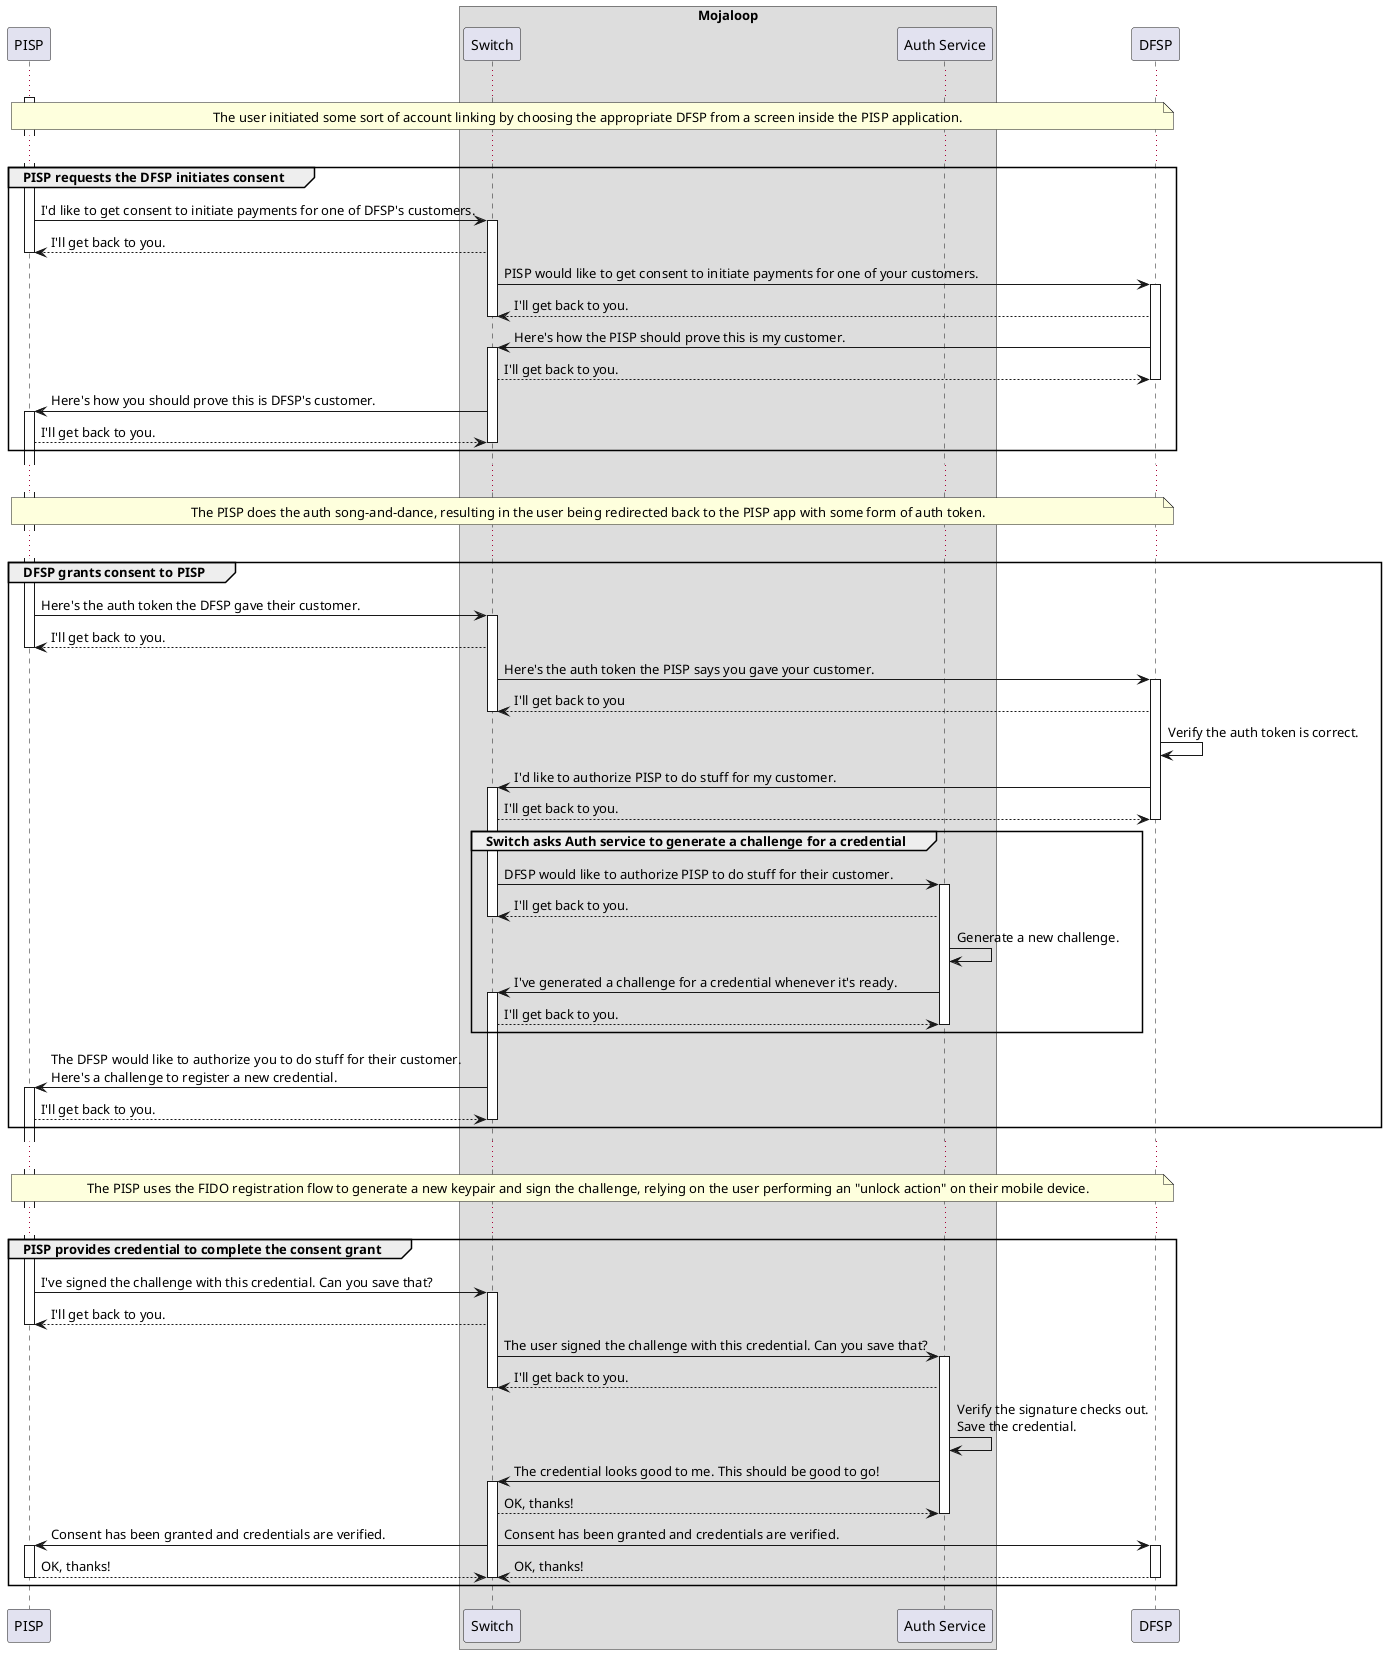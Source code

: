 @startuml

!pragma teoz true

participant "PISP" as PISP

box "Mojaloop"
    participant Switch
    participant "Auth Service" as Auth
end box

participant "DFSP" as DFSP

activate PISP

...

note over PISP, DFSP
    The user initiated some sort of account linking by choosing the appropriate DFSP from a screen inside the PISP application.
end note

...

group PISP requests the DFSP initiates consent
    PISP -> Switch ++: I'd like to get consent to initiate payments for one of DFSP's customers.
    Switch --> PISP: I'll get back to you.
    deactivate PISP

    Switch -> DFSP ++: PISP would like to get consent to initiate payments for one of your customers.
    DFSP --> Switch: I'll get back to you.
    deactivate Switch

    DFSP -> Switch ++: Here's how the PISP should prove this is my customer.
    Switch --> DFSP: I'll get back to you.
    deactivate DFSP

    Switch -> PISP ++: Here's how you should prove this is DFSP's customer.
    PISP --> Switch: I'll get back to you.
    deactivate Switch
end

...

note over PISP, DFSP
    The PISP does the auth song-and-dance, resulting in the user being redirected back to the PISP app with some form of auth token.
end note

...

group DFSP grants consent to PISP
    PISP -> Switch ++: Here's the auth token the DFSP gave their customer.
    Switch --> PISP: I'll get back to you.
    deactivate PISP

    Switch -> DFSP ++: Here's the auth token the PISP says you gave your customer.
    DFSP --> Switch: I'll get back to you
    deactivate Switch

    DFSP -> DFSP: Verify the auth token is correct.

    DFSP -> Switch ++: I'd like to authorize PISP to do stuff for my customer.
    Switch --> DFSP: I'll get back to you.
    deactivate DFSP

    group Switch asks Auth service to generate a challenge for a credential
        Switch -> Auth ++: DFSP would like to authorize PISP to do stuff for their customer.
        Auth --> Switch: I'll get back to you.
        deactivate Switch

        Auth -> Auth: Generate a new challenge.
        Auth -> Switch ++: I've generated a challenge for a credential whenever it's ready.
        Switch --> Auth: I'll get back to you.
        deactivate Auth
    end

    Switch -> PISP ++: The DFSP would like to authorize you to do stuff for their customer.\nHere's a challenge to register a new credential.
    PISP --> Switch: I'll get back to you.
    deactivate Switch
end

...

note over PISP, DFSP
    The PISP uses the FIDO registration flow to generate a new keypair and sign the challenge, relying on the user performing an "unlock action" on their mobile device.
end note

...

group PISP provides credential to complete the consent grant
    PISP -> Switch ++: I've signed the challenge with this credential. Can you save that?
    Switch --> PISP: I'll get back to you.
    deactivate PISP

    Switch -> Auth ++: The user signed the challenge with this credential. Can you save that?
    Auth --> Switch: I'll get back to you.
    deactivate Switch

    Auth -> Auth: Verify the signature checks out.\nSave the credential.
    Auth -> Switch ++: The credential looks good to me. This should be good to go!
    Switch --> Auth: OK, thanks!
    deactivate Auth

    Switch -> PISP ++: Consent has been granted and credentials are verified.
    & Switch -> DFSP ++: Consent has been granted and credentials are verified.
    PISP --> Switch --: OK, thanks!
    & DFSP --> Switch --: OK, thanks!
    deactivate Switch
end

@enduml